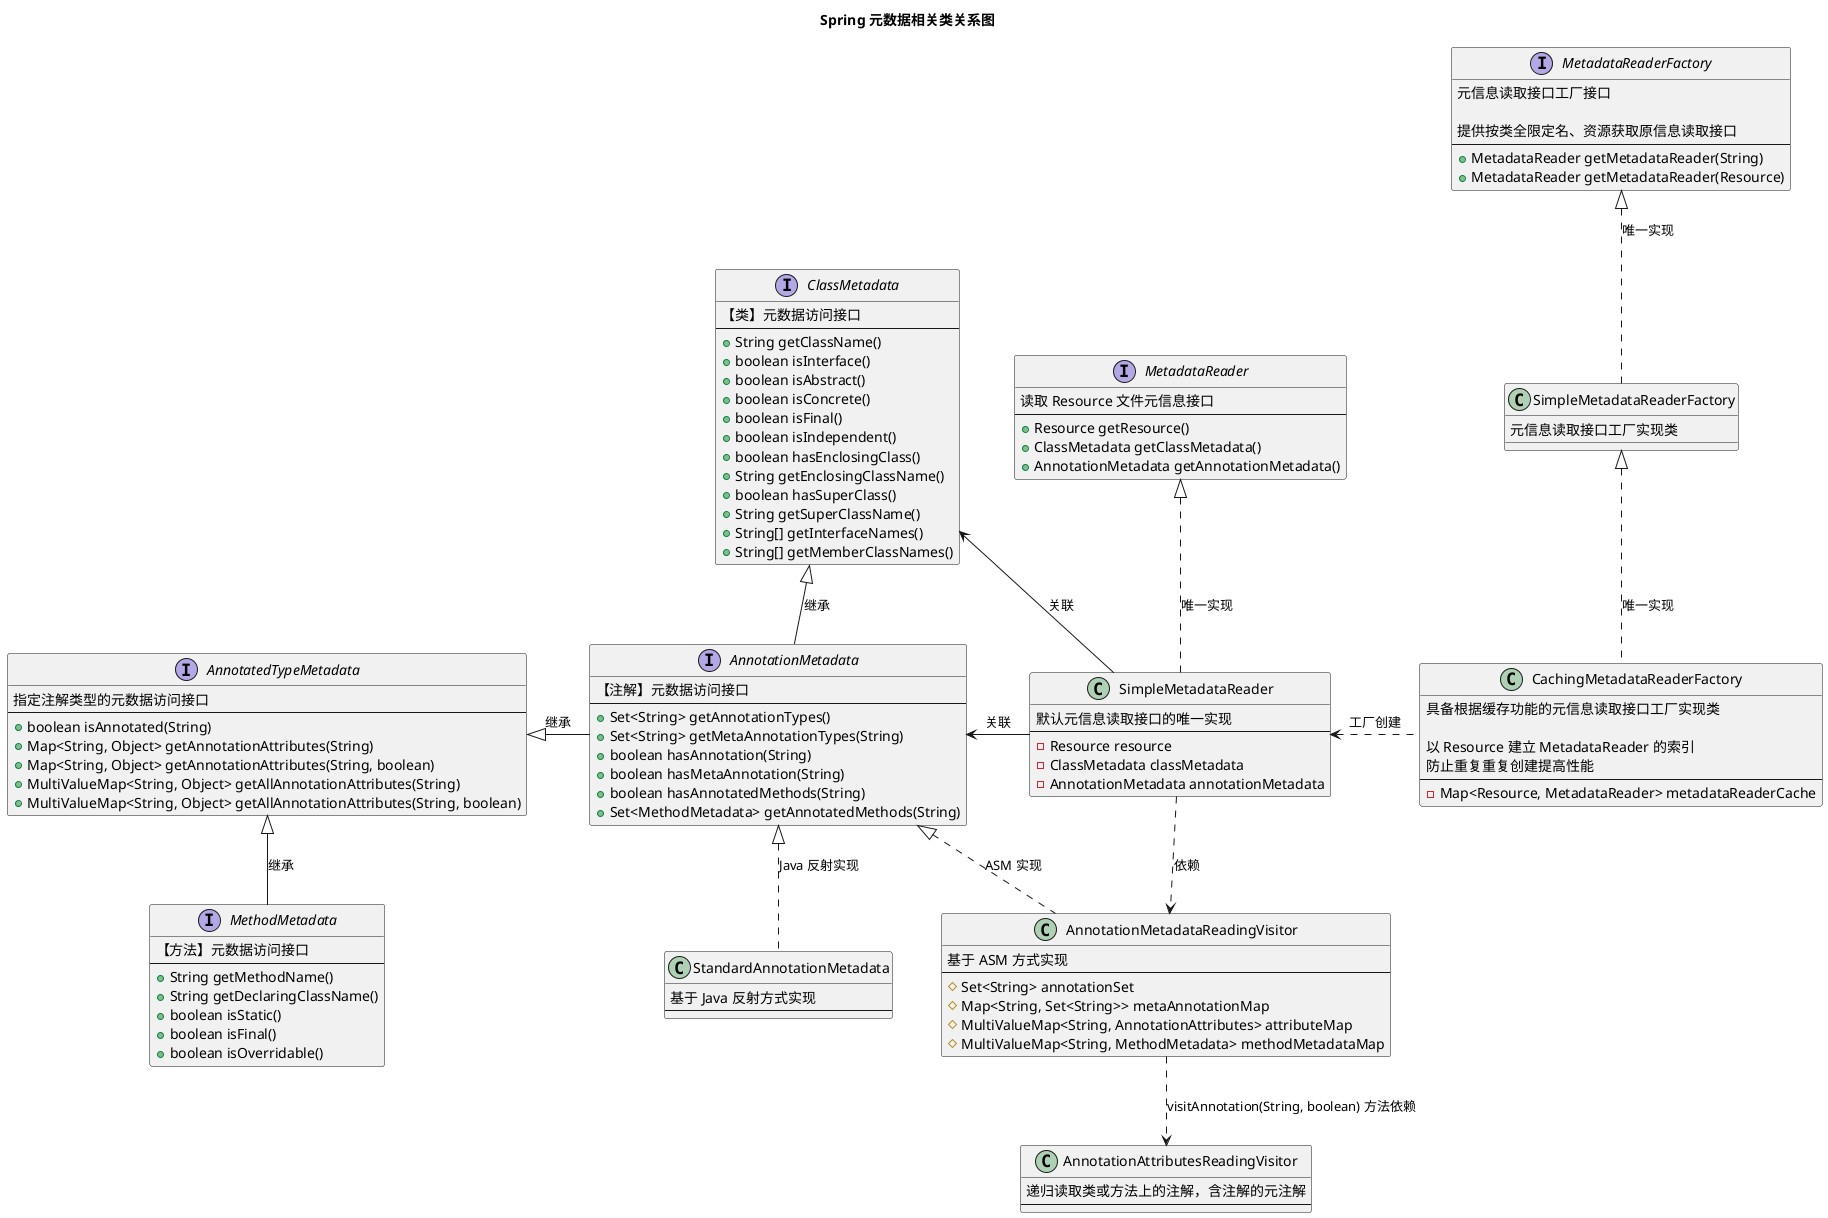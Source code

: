 @startuml
'https://plantuml.com/class-diagram

title Spring 元数据相关类关系图

' 某个类的元数据封装
interface ClassMetadata {
    【类】元数据访问接口
    ---
    + String getClassName()
    + boolean isInterface()
    + boolean isAbstract()
    + boolean isConcrete()
    + boolean isFinal()
    + boolean isIndependent()
    + boolean hasEnclosingClass()
    + String getEnclosingClassName()
    + boolean hasSuperClass()
    + String getSuperClassName()
    + String[] getInterfaceNames()
    + String[] getMemberClassNames()
}

' 获取指定注解类型的元数据信息
interface AnnotatedTypeMetadata {
    指定注解类型的元数据访问接口
    ---
    + boolean isAnnotated(String)
    + Map<String, Object> getAnnotationAttributes(String)
    + Map<String, Object> getAnnotationAttributes(String, boolean)
    + MultiValueMap<String, Object> getAllAnnotationAttributes(String)
    + MultiValueMap<String, Object> getAllAnnotationAttributes(String, boolean)
}

' 获取某个类的元数据信息
interface AnnotationMetadata {
    【注解】元数据访问接口
    ---
    + Set<String> getAnnotationTypes()
    + Set<String> getMetaAnnotationTypes(String)
    + boolean hasAnnotation(String)
    + boolean hasMetaAnnotation(String)
    + boolean hasAnnotatedMethods(String)
    + Set<MethodMetadata> getAnnotatedMethods(String)
}

' 方法元信息
interface MethodMetadata {
    【方法】元数据访问接口
    ---
    + String getMethodName()
    + String getDeclaringClassName()
    + boolean isStatic()
    + boolean isFinal()
    + boolean isOverridable()
}

' 元信息读取接口
interface MetadataReader {
    读取 Resource 文件元信息接口
    ---
    + Resource getResource()
    + ClassMetadata getClassMetadata()
    + AnnotationMetadata getAnnotationMetadata()
}

' 元信息读取接口工厂接口
interface MetadataReaderFactory {
    元信息读取接口工厂接口

    提供按类全限定名、资源获取原信息读取接口
    ---
    + MetadataReader getMetadataReader(String)
    + MetadataReader getMetadataReader(Resource)
}

' 元信息读取接口工厂实现类
class SimpleMetadataReaderFactory {
    元信息读取接口工厂实现类
}

' 具备缓存功能的元信息读取接口工厂实现类
class CachingMetadataReaderFactory {
    具备根据缓存功能的元信息读取接口工厂实现类

    以 Resource 建立 MetadataReader 的索引
    防止重复重复创建提高性能
    ---
    - Map<Resource, MetadataReader> metadataReaderCache
}

' ASM 方式实现
class AnnotationMetadataReadingVisitor {
    基于 ASM 方式实现
    ---
    # Set<String> annotationSet
    # Map<String, Set<String>> metaAnnotationMap
    # MultiValueMap<String, AnnotationAttributes> attributeMap
    # MultiValueMap<String, MethodMetadata> methodMetadataMap
}

' 支持递归的注解元信息访问器
class AnnotationAttributesReadingVisitor {
    递归读取类或方法上的注解，含注解的元注解
    ---
}

' Java 反射方式实现
class StandardAnnotationMetadata {
    基于 Java 反射方式实现
    ---
}

' 默认元信息读取实现类
class SimpleMetadataReader {
    默认元信息读取接口的唯一实现
    ---
    - Resource resource
    - ClassMetadata classMetadata
    - AnnotationMetadata annotationMetadata
}

ClassMetadata <|-down- AnnotationMetadata : 继承
AnnotatedTypeMetadata <|-right- AnnotationMetadata : 继承
AnnotatedTypeMetadata <|-down- MethodMetadata : 继承
AnnotationMetadata <|.down. StandardAnnotationMetadata : Java 反射实现
AnnotationMetadata <|.down. AnnotationMetadataReadingVisitor : ASM 实现
MetadataReaderFactory <|.down. SimpleMetadataReaderFactory : 唯一实现
SimpleMetadataReaderFactory <|.down. CachingMetadataReaderFactory : 唯一实现
CachingMetadataReaderFactory .left.> SimpleMetadataReader : 工厂创建
MetadataReader <|.down. SimpleMetadataReader : 唯一实现
SimpleMetadataReader -left-> ClassMetadata : 关联
SimpleMetadataReader -left-> AnnotationMetadata : 关联
SimpleMetadataReader .right.> AnnotationMetadataReadingVisitor : 依赖
AnnotationAttributesReadingVisitor <.up. AnnotationMetadataReadingVisitor : visitAnnotation(String, boolean) 方法依赖


@enduml